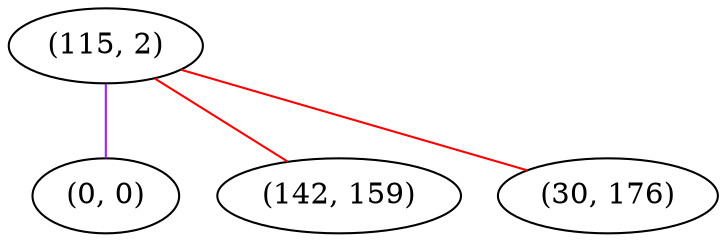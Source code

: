 graph "" {
"(115, 2)";
"(0, 0)";
"(142, 159)";
"(30, 176)";
"(115, 2)" -- "(0, 0)"  [color=purple, key=0, weight=4];
"(115, 2)" -- "(142, 159)"  [color=red, key=0, weight=1];
"(115, 2)" -- "(30, 176)"  [color=red, key=0, weight=1];
}
